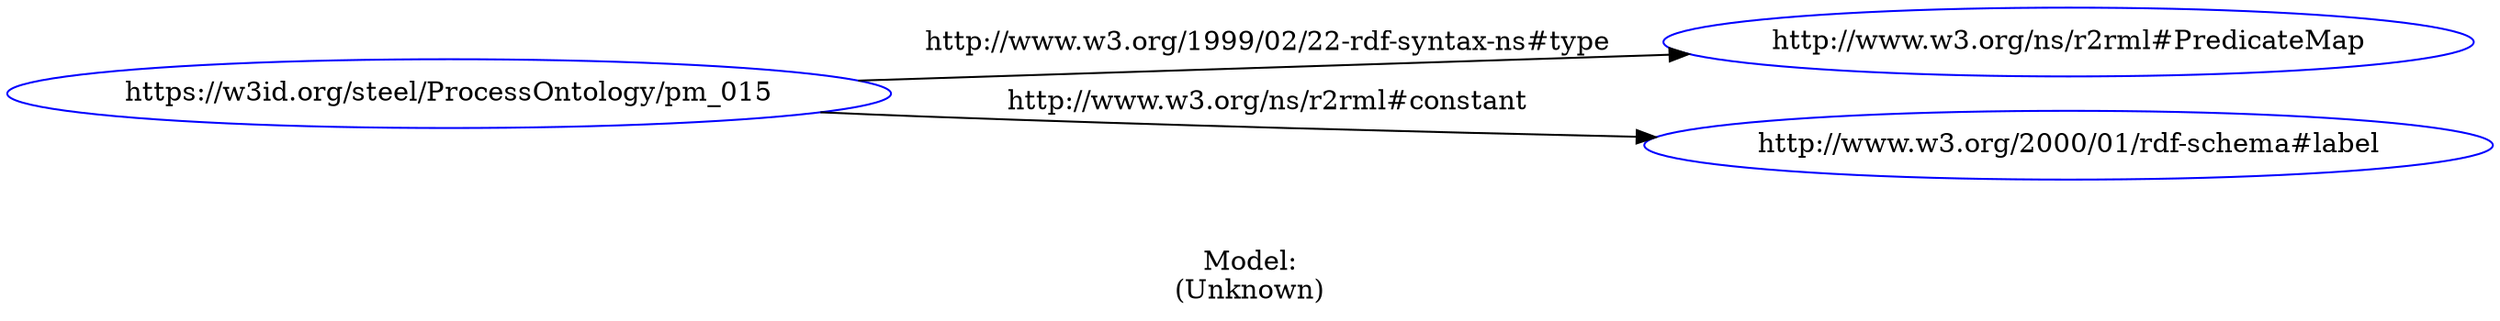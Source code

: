 digraph {
	rankdir = LR;
	charset="utf-8";

	"Rhttps://w3id.org/steel/ProcessOntology/pm_015" -> "Rhttp://www.w3.org/ns/r2rml#PredicateMap" [ label="http://www.w3.org/1999/02/22-rdf-syntax-ns#type" ];
	"Rhttps://w3id.org/steel/ProcessOntology/pm_015" -> "Rhttp://www.w3.org/2000/01/rdf-schema#label" [ label="http://www.w3.org/ns/r2rml#constant" ];

	// Resources
	"Rhttps://w3id.org/steel/ProcessOntology/pm_015" [ label="https://w3id.org/steel/ProcessOntology/pm_015", shape = ellipse, color = blue ];
	"Rhttp://www.w3.org/ns/r2rml#PredicateMap" [ label="http://www.w3.org/ns/r2rml#PredicateMap", shape = ellipse, color = blue ];
	"Rhttp://www.w3.org/2000/01/rdf-schema#label" [ label="http://www.w3.org/2000/01/rdf-schema#label", shape = ellipse, color = blue ];

	// Anonymous nodes

	// Literals

	label="\n\nModel:\n(Unknown)";
}
